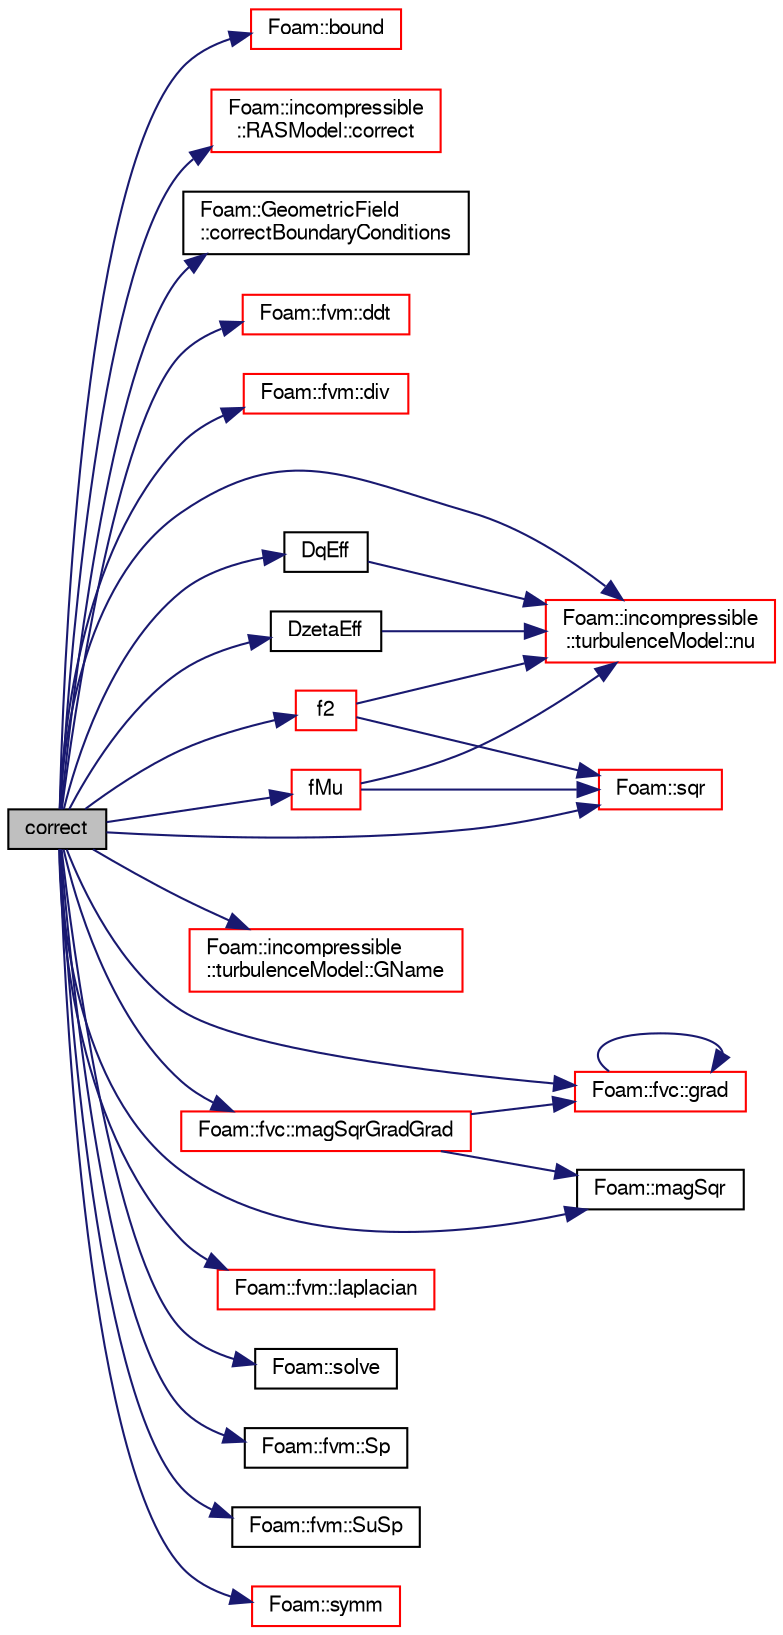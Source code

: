 digraph "correct"
{
  bgcolor="transparent";
  edge [fontname="FreeSans",fontsize="10",labelfontname="FreeSans",labelfontsize="10"];
  node [fontname="FreeSans",fontsize="10",shape=record];
  rankdir="LR";
  Node3589 [label="correct",height=0.2,width=0.4,color="black", fillcolor="grey75", style="filled", fontcolor="black"];
  Node3589 -> Node3590 [color="midnightblue",fontsize="10",style="solid",fontname="FreeSans"];
  Node3590 [label="Foam::bound",height=0.2,width=0.4,color="red",URL="$a21124.html#a334b2a2d0ce7997d360f7a018174a077",tooltip="Bound the given scalar field if it has gone unbounded. "];
  Node3589 -> Node3904 [color="midnightblue",fontsize="10",style="solid",fontname="FreeSans"];
  Node3904 [label="Foam::incompressible\l::RASModel::correct",height=0.2,width=0.4,color="red",URL="$a31074.html#a3ae44b28050c3aa494c1d8e18cf618c1",tooltip="Solve the turbulence equations and correct the turbulence viscosity. "];
  Node3589 -> Node3593 [color="midnightblue",fontsize="10",style="solid",fontname="FreeSans"];
  Node3593 [label="Foam::GeometricField\l::correctBoundaryConditions",height=0.2,width=0.4,color="black",URL="$a22434.html#acaf6878ef900e593c4b20812f1b567d6",tooltip="Correct boundary field. "];
  Node3589 -> Node3950 [color="midnightblue",fontsize="10",style="solid",fontname="FreeSans"];
  Node3950 [label="Foam::fvm::ddt",height=0.2,width=0.4,color="red",URL="$a21135.html#a2d88eca98ab69b84af7ddb96e35f5a44"];
  Node3589 -> Node3951 [color="midnightblue",fontsize="10",style="solid",fontname="FreeSans"];
  Node3951 [label="Foam::fvm::div",height=0.2,width=0.4,color="red",URL="$a21135.html#a058dd4757c11ae656c8d576632b33d25"];
  Node3589 -> Node3960 [color="midnightblue",fontsize="10",style="solid",fontname="FreeSans"];
  Node3960 [label="DqEff",height=0.2,width=0.4,color="black",URL="$a31070.html#a6c47a276d342d82e249cd296ea344c83",tooltip="Return the effective diffusivity for q. "];
  Node3960 -> Node3961 [color="midnightblue",fontsize="10",style="solid",fontname="FreeSans"];
  Node3961 [label="Foam::incompressible\l::turbulenceModel::nu",height=0.2,width=0.4,color="red",URL="$a31102.html#aa739f3daeda1884fecc84f2b36a24021",tooltip="Return the laminar viscosity. "];
  Node3589 -> Node3972 [color="midnightblue",fontsize="10",style="solid",fontname="FreeSans"];
  Node3972 [label="DzetaEff",height=0.2,width=0.4,color="black",URL="$a31070.html#ae17824796bac009436699abfc0fcfd54",tooltip="Return the effective diffusivity for epsilon. "];
  Node3972 -> Node3961 [color="midnightblue",fontsize="10",style="solid",fontname="FreeSans"];
  Node3589 -> Node3973 [color="midnightblue",fontsize="10",style="solid",fontname="FreeSans"];
  Node3973 [label="f2",height=0.2,width=0.4,color="red",URL="$a31070.html#a1b4f7d92e1429c1ddb52e85a205ce7fb"];
  Node3973 -> Node3961 [color="midnightblue",fontsize="10",style="solid",fontname="FreeSans"];
  Node3973 -> Node3977 [color="midnightblue",fontsize="10",style="solid",fontname="FreeSans"];
  Node3977 [label="Foam::sqr",height=0.2,width=0.4,color="red",URL="$a21124.html#a277dc11c581d53826ab5090b08f3b17b"];
  Node3589 -> Node3976 [color="midnightblue",fontsize="10",style="solid",fontname="FreeSans"];
  Node3976 [label="fMu",height=0.2,width=0.4,color="red",URL="$a31070.html#aedc45d75cb3b8ce73e8a20aa7cbe2a33"];
  Node3976 -> Node3961 [color="midnightblue",fontsize="10",style="solid",fontname="FreeSans"];
  Node3976 -> Node3977 [color="midnightblue",fontsize="10",style="solid",fontname="FreeSans"];
  Node3589 -> Node3979 [color="midnightblue",fontsize="10",style="solid",fontname="FreeSans"];
  Node3979 [label="Foam::incompressible\l::turbulenceModel::GName",height=0.2,width=0.4,color="red",URL="$a31102.html#a530c14556551704a03baa28ac70a78a0",tooltip="Helper function to return the nam eof the turbulence G field. "];
  Node3589 -> Node3980 [color="midnightblue",fontsize="10",style="solid",fontname="FreeSans"];
  Node3980 [label="Foam::fvc::grad",height=0.2,width=0.4,color="red",URL="$a21134.html#a7c00ec90ecc15ed3005255e42c52827a"];
  Node3980 -> Node3980 [color="midnightblue",fontsize="10",style="solid",fontname="FreeSans"];
  Node3589 -> Node3982 [color="midnightblue",fontsize="10",style="solid",fontname="FreeSans"];
  Node3982 [label="Foam::fvm::laplacian",height=0.2,width=0.4,color="red",URL="$a21135.html#a05679b154654e47e9f1e2fbd2bc0bae0"];
  Node3589 -> Node3983 [color="midnightblue",fontsize="10",style="solid",fontname="FreeSans"];
  Node3983 [label="Foam::magSqr",height=0.2,width=0.4,color="black",URL="$a21124.html#ae6fff2c6981e6d9618aa5038e69def6e"];
  Node3589 -> Node3984 [color="midnightblue",fontsize="10",style="solid",fontname="FreeSans"];
  Node3984 [label="Foam::fvc::magSqrGradGrad",height=0.2,width=0.4,color="red",URL="$a21134.html#a50095c877eb654d989c28539a607c5cc"];
  Node3984 -> Node3980 [color="midnightblue",fontsize="10",style="solid",fontname="FreeSans"];
  Node3984 -> Node3983 [color="midnightblue",fontsize="10",style="solid",fontname="FreeSans"];
  Node3589 -> Node3961 [color="midnightblue",fontsize="10",style="solid",fontname="FreeSans"];
  Node3589 -> Node3986 [color="midnightblue",fontsize="10",style="solid",fontname="FreeSans"];
  Node3986 [label="Foam::solve",height=0.2,width=0.4,color="black",URL="$a21124.html#a745114a2fef57ff2df3946017d4dec34",tooltip="Solve returning the solution statistics given convergence tolerance. "];
  Node3589 -> Node3987 [color="midnightblue",fontsize="10",style="solid",fontname="FreeSans"];
  Node3987 [label="Foam::fvm::Sp",height=0.2,width=0.4,color="black",URL="$a21135.html#a67e0938495ebeac7ad57361957720554"];
  Node3589 -> Node3977 [color="midnightblue",fontsize="10",style="solid",fontname="FreeSans"];
  Node3589 -> Node3988 [color="midnightblue",fontsize="10",style="solid",fontname="FreeSans"];
  Node3988 [label="Foam::fvm::SuSp",height=0.2,width=0.4,color="black",URL="$a21135.html#afbc5644dc62f3adaff3848482484e0a6"];
  Node3589 -> Node3989 [color="midnightblue",fontsize="10",style="solid",fontname="FreeSans"];
  Node3989 [label="Foam::symm",height=0.2,width=0.4,color="red",URL="$a21124.html#a112755faabb5ff081d7a25a936a1d3c4"];
}
